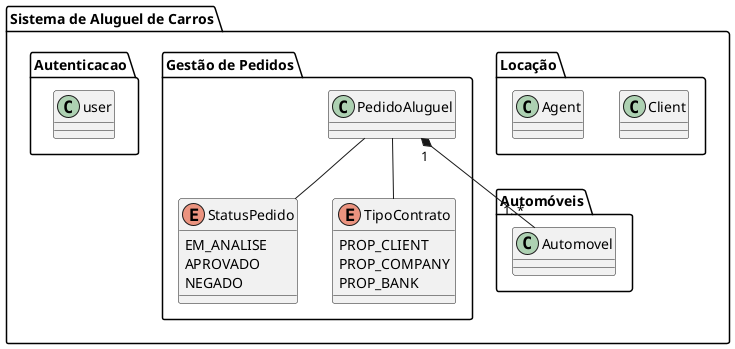 @startuml
package "Sistema de Aluguel de Carros" {
    package "Locação" {
        class Client {
        }
        class Agent {
        }
    }

    package "Gestão de Pedidos" {
        class PedidoAluguel {
        }
        enum StatusPedido {
            EM_ANALISE
            APROVADO
            NEGADO
        }
        PedidoAluguel -- StatusPedido
        enum TipoContrato {
            PROP_CLIENT
            PROP_COMPANY
            PROP_BANK
        }
        PedidoAluguel -- TipoContrato
    }

    package "Automóveis" {
        class Automovel {

        }
        PedidoAluguel "1" *-- "1..*" Automovel
    }
    package "Autenticacao" {
        class user{

        }
    }
}


@enduml
